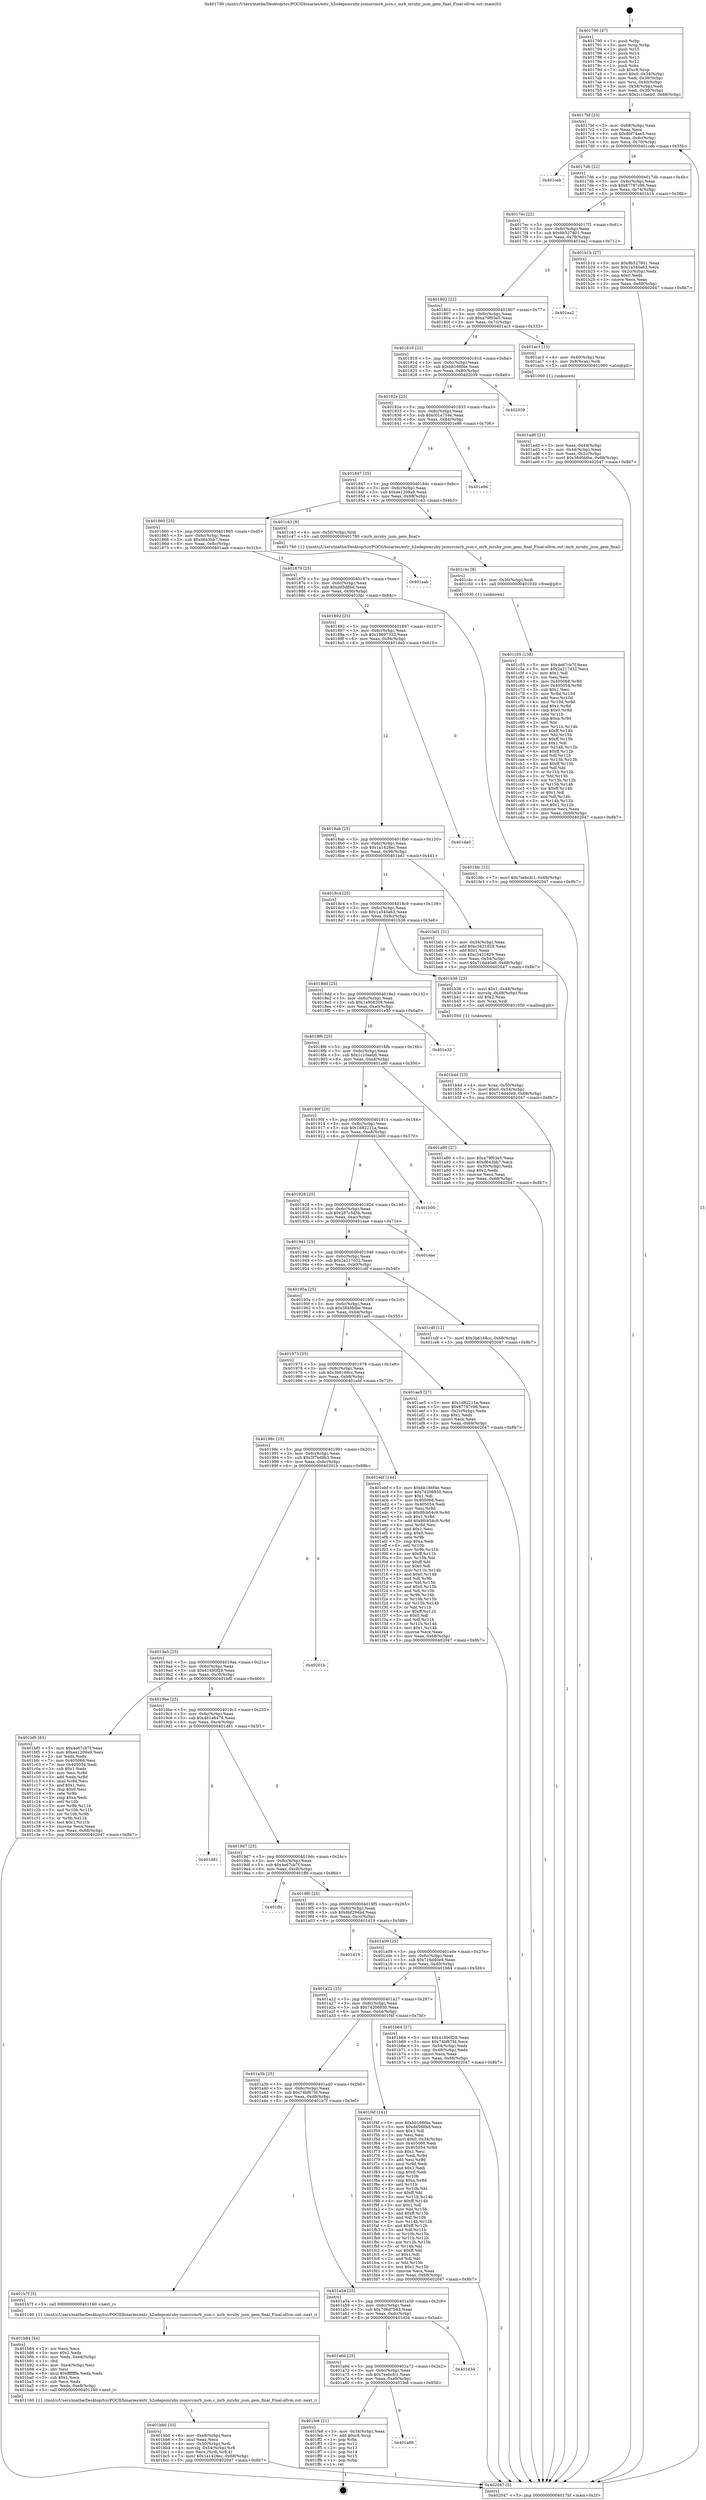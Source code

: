 digraph "0x401790" {
  label = "0x401790 (/mnt/c/Users/mathe/Desktop/tcc/POCII/binaries/extr_h2odepsmruby-jsonsrcmrb_json.c_mrb_mruby_json_gem_final_Final-ollvm.out::main(0))"
  labelloc = "t"
  node[shape=record]

  Entry [label="",width=0.3,height=0.3,shape=circle,fillcolor=black,style=filled]
  "0x4017bf" [label="{
     0x4017bf [23]\l
     | [instrs]\l
     &nbsp;&nbsp;0x4017bf \<+3\>: mov -0x68(%rbp),%eax\l
     &nbsp;&nbsp;0x4017c2 \<+2\>: mov %eax,%ecx\l
     &nbsp;&nbsp;0x4017c4 \<+6\>: sub $0x80f74ae5,%ecx\l
     &nbsp;&nbsp;0x4017ca \<+3\>: mov %eax,-0x6c(%rbp)\l
     &nbsp;&nbsp;0x4017cd \<+3\>: mov %ecx,-0x70(%rbp)\l
     &nbsp;&nbsp;0x4017d0 \<+6\>: je 0000000000401ceb \<main+0x55b\>\l
  }"]
  "0x401ceb" [label="{
     0x401ceb\l
  }", style=dashed]
  "0x4017d6" [label="{
     0x4017d6 [22]\l
     | [instrs]\l
     &nbsp;&nbsp;0x4017d6 \<+5\>: jmp 00000000004017db \<main+0x4b\>\l
     &nbsp;&nbsp;0x4017db \<+3\>: mov -0x6c(%rbp),%eax\l
     &nbsp;&nbsp;0x4017de \<+5\>: sub $0x87787c96,%eax\l
     &nbsp;&nbsp;0x4017e3 \<+3\>: mov %eax,-0x74(%rbp)\l
     &nbsp;&nbsp;0x4017e6 \<+6\>: je 0000000000401b1b \<main+0x38b\>\l
  }"]
  Exit [label="",width=0.3,height=0.3,shape=circle,fillcolor=black,style=filled,peripheries=2]
  "0x401b1b" [label="{
     0x401b1b [27]\l
     | [instrs]\l
     &nbsp;&nbsp;0x401b1b \<+5\>: mov $0x9b527801,%eax\l
     &nbsp;&nbsp;0x401b20 \<+5\>: mov $0x1a540a63,%ecx\l
     &nbsp;&nbsp;0x401b25 \<+3\>: mov -0x2c(%rbp),%edx\l
     &nbsp;&nbsp;0x401b28 \<+3\>: cmp $0x0,%edx\l
     &nbsp;&nbsp;0x401b2b \<+3\>: cmove %ecx,%eax\l
     &nbsp;&nbsp;0x401b2e \<+3\>: mov %eax,-0x68(%rbp)\l
     &nbsp;&nbsp;0x401b31 \<+5\>: jmp 0000000000402047 \<main+0x8b7\>\l
  }"]
  "0x4017ec" [label="{
     0x4017ec [22]\l
     | [instrs]\l
     &nbsp;&nbsp;0x4017ec \<+5\>: jmp 00000000004017f1 \<main+0x61\>\l
     &nbsp;&nbsp;0x4017f1 \<+3\>: mov -0x6c(%rbp),%eax\l
     &nbsp;&nbsp;0x4017f4 \<+5\>: sub $0x9b527801,%eax\l
     &nbsp;&nbsp;0x4017f9 \<+3\>: mov %eax,-0x78(%rbp)\l
     &nbsp;&nbsp;0x4017fc \<+6\>: je 0000000000401ea2 \<main+0x712\>\l
  }"]
  "0x401a86" [label="{
     0x401a86\l
  }", style=dashed]
  "0x401ea2" [label="{
     0x401ea2\l
  }", style=dashed]
  "0x401802" [label="{
     0x401802 [22]\l
     | [instrs]\l
     &nbsp;&nbsp;0x401802 \<+5\>: jmp 0000000000401807 \<main+0x77\>\l
     &nbsp;&nbsp;0x401807 \<+3\>: mov -0x6c(%rbp),%eax\l
     &nbsp;&nbsp;0x40180a \<+5\>: sub $0xa79f03e5,%eax\l
     &nbsp;&nbsp;0x40180f \<+3\>: mov %eax,-0x7c(%rbp)\l
     &nbsp;&nbsp;0x401812 \<+6\>: je 0000000000401ac3 \<main+0x333\>\l
  }"]
  "0x401fe8" [label="{
     0x401fe8 [21]\l
     | [instrs]\l
     &nbsp;&nbsp;0x401fe8 \<+3\>: mov -0x34(%rbp),%eax\l
     &nbsp;&nbsp;0x401feb \<+7\>: add $0xc8,%rsp\l
     &nbsp;&nbsp;0x401ff2 \<+1\>: pop %rbx\l
     &nbsp;&nbsp;0x401ff3 \<+2\>: pop %r12\l
     &nbsp;&nbsp;0x401ff5 \<+2\>: pop %r13\l
     &nbsp;&nbsp;0x401ff7 \<+2\>: pop %r14\l
     &nbsp;&nbsp;0x401ff9 \<+2\>: pop %r15\l
     &nbsp;&nbsp;0x401ffb \<+1\>: pop %rbp\l
     &nbsp;&nbsp;0x401ffc \<+1\>: ret\l
  }"]
  "0x401ac3" [label="{
     0x401ac3 [13]\l
     | [instrs]\l
     &nbsp;&nbsp;0x401ac3 \<+4\>: mov -0x40(%rbp),%rax\l
     &nbsp;&nbsp;0x401ac7 \<+4\>: mov 0x8(%rax),%rdi\l
     &nbsp;&nbsp;0x401acb \<+5\>: call 0000000000401060 \<atoi@plt\>\l
     | [calls]\l
     &nbsp;&nbsp;0x401060 \{1\} (unknown)\l
  }"]
  "0x401818" [label="{
     0x401818 [22]\l
     | [instrs]\l
     &nbsp;&nbsp;0x401818 \<+5\>: jmp 000000000040181d \<main+0x8d\>\l
     &nbsp;&nbsp;0x40181d \<+3\>: mov -0x6c(%rbp),%eax\l
     &nbsp;&nbsp;0x401820 \<+5\>: sub $0xbb166f4e,%eax\l
     &nbsp;&nbsp;0x401825 \<+3\>: mov %eax,-0x80(%rbp)\l
     &nbsp;&nbsp;0x401828 \<+6\>: je 0000000000402039 \<main+0x8a9\>\l
  }"]
  "0x401a6d" [label="{
     0x401a6d [25]\l
     | [instrs]\l
     &nbsp;&nbsp;0x401a6d \<+5\>: jmp 0000000000401a72 \<main+0x2e2\>\l
     &nbsp;&nbsp;0x401a72 \<+3\>: mov -0x6c(%rbp),%eax\l
     &nbsp;&nbsp;0x401a75 \<+5\>: sub $0x7eebcfc1,%eax\l
     &nbsp;&nbsp;0x401a7a \<+6\>: mov %eax,-0xe0(%rbp)\l
     &nbsp;&nbsp;0x401a80 \<+6\>: je 0000000000401fe8 \<main+0x858\>\l
  }"]
  "0x402039" [label="{
     0x402039\l
  }", style=dashed]
  "0x40182e" [label="{
     0x40182e [25]\l
     | [instrs]\l
     &nbsp;&nbsp;0x40182e \<+5\>: jmp 0000000000401833 \<main+0xa3\>\l
     &nbsp;&nbsp;0x401833 \<+3\>: mov -0x6c(%rbp),%eax\l
     &nbsp;&nbsp;0x401836 \<+5\>: sub $0xc01a754e,%eax\l
     &nbsp;&nbsp;0x40183b \<+6\>: mov %eax,-0x84(%rbp)\l
     &nbsp;&nbsp;0x401841 \<+6\>: je 0000000000401e96 \<main+0x706\>\l
  }"]
  "0x401d34" [label="{
     0x401d34\l
  }", style=dashed]
  "0x401e96" [label="{
     0x401e96\l
  }", style=dashed]
  "0x401847" [label="{
     0x401847 [25]\l
     | [instrs]\l
     &nbsp;&nbsp;0x401847 \<+5\>: jmp 000000000040184c \<main+0xbc\>\l
     &nbsp;&nbsp;0x40184c \<+3\>: mov -0x6c(%rbp),%eax\l
     &nbsp;&nbsp;0x40184f \<+5\>: sub $0xee1209a9,%eax\l
     &nbsp;&nbsp;0x401854 \<+6\>: mov %eax,-0x88(%rbp)\l
     &nbsp;&nbsp;0x40185a \<+6\>: je 0000000000401c43 \<main+0x4b3\>\l
  }"]
  "0x401c55" [label="{
     0x401c55 [138]\l
     | [instrs]\l
     &nbsp;&nbsp;0x401c55 \<+5\>: mov $0x4e67cb7f,%eax\l
     &nbsp;&nbsp;0x401c5a \<+5\>: mov $0x2a217d32,%ecx\l
     &nbsp;&nbsp;0x401c5f \<+2\>: mov $0x1,%dl\l
     &nbsp;&nbsp;0x401c61 \<+2\>: xor %esi,%esi\l
     &nbsp;&nbsp;0x401c63 \<+8\>: mov 0x405068,%r8d\l
     &nbsp;&nbsp;0x401c6b \<+8\>: mov 0x405054,%r9d\l
     &nbsp;&nbsp;0x401c73 \<+3\>: sub $0x1,%esi\l
     &nbsp;&nbsp;0x401c76 \<+3\>: mov %r8d,%r10d\l
     &nbsp;&nbsp;0x401c79 \<+3\>: add %esi,%r10d\l
     &nbsp;&nbsp;0x401c7c \<+4\>: imul %r10d,%r8d\l
     &nbsp;&nbsp;0x401c80 \<+4\>: and $0x1,%r8d\l
     &nbsp;&nbsp;0x401c84 \<+4\>: cmp $0x0,%r8d\l
     &nbsp;&nbsp;0x401c88 \<+4\>: sete %r11b\l
     &nbsp;&nbsp;0x401c8c \<+4\>: cmp $0xa,%r9d\l
     &nbsp;&nbsp;0x401c90 \<+3\>: setl %bl\l
     &nbsp;&nbsp;0x401c93 \<+3\>: mov %r11b,%r14b\l
     &nbsp;&nbsp;0x401c96 \<+4\>: xor $0xff,%r14b\l
     &nbsp;&nbsp;0x401c9a \<+3\>: mov %bl,%r15b\l
     &nbsp;&nbsp;0x401c9d \<+4\>: xor $0xff,%r15b\l
     &nbsp;&nbsp;0x401ca1 \<+3\>: xor $0x1,%dl\l
     &nbsp;&nbsp;0x401ca4 \<+3\>: mov %r14b,%r12b\l
     &nbsp;&nbsp;0x401ca7 \<+4\>: and $0xff,%r12b\l
     &nbsp;&nbsp;0x401cab \<+3\>: and %dl,%r11b\l
     &nbsp;&nbsp;0x401cae \<+3\>: mov %r15b,%r13b\l
     &nbsp;&nbsp;0x401cb1 \<+4\>: and $0xff,%r13b\l
     &nbsp;&nbsp;0x401cb5 \<+2\>: and %dl,%bl\l
     &nbsp;&nbsp;0x401cb7 \<+3\>: or %r11b,%r12b\l
     &nbsp;&nbsp;0x401cba \<+3\>: or %bl,%r13b\l
     &nbsp;&nbsp;0x401cbd \<+3\>: xor %r13b,%r12b\l
     &nbsp;&nbsp;0x401cc0 \<+3\>: or %r15b,%r14b\l
     &nbsp;&nbsp;0x401cc3 \<+4\>: xor $0xff,%r14b\l
     &nbsp;&nbsp;0x401cc7 \<+3\>: or $0x1,%dl\l
     &nbsp;&nbsp;0x401cca \<+3\>: and %dl,%r14b\l
     &nbsp;&nbsp;0x401ccd \<+3\>: or %r14b,%r12b\l
     &nbsp;&nbsp;0x401cd0 \<+4\>: test $0x1,%r12b\l
     &nbsp;&nbsp;0x401cd4 \<+3\>: cmovne %ecx,%eax\l
     &nbsp;&nbsp;0x401cd7 \<+3\>: mov %eax,-0x68(%rbp)\l
     &nbsp;&nbsp;0x401cda \<+5\>: jmp 0000000000402047 \<main+0x8b7\>\l
  }"]
  "0x401c43" [label="{
     0x401c43 [9]\l
     | [instrs]\l
     &nbsp;&nbsp;0x401c43 \<+4\>: mov -0x50(%rbp),%rdi\l
     &nbsp;&nbsp;0x401c47 \<+5\>: call 0000000000401780 \<mrb_mruby_json_gem_final\>\l
     | [calls]\l
     &nbsp;&nbsp;0x401780 \{1\} (/mnt/c/Users/mathe/Desktop/tcc/POCII/binaries/extr_h2odepsmruby-jsonsrcmrb_json.c_mrb_mruby_json_gem_final_Final-ollvm.out::mrb_mruby_json_gem_final)\l
  }"]
  "0x401860" [label="{
     0x401860 [25]\l
     | [instrs]\l
     &nbsp;&nbsp;0x401860 \<+5\>: jmp 0000000000401865 \<main+0xd5\>\l
     &nbsp;&nbsp;0x401865 \<+3\>: mov -0x6c(%rbp),%eax\l
     &nbsp;&nbsp;0x401868 \<+5\>: sub $0xd643bb7,%eax\l
     &nbsp;&nbsp;0x40186d \<+6\>: mov %eax,-0x8c(%rbp)\l
     &nbsp;&nbsp;0x401873 \<+6\>: je 0000000000401aab \<main+0x31b\>\l
  }"]
  "0x401c4c" [label="{
     0x401c4c [9]\l
     | [instrs]\l
     &nbsp;&nbsp;0x401c4c \<+4\>: mov -0x50(%rbp),%rdi\l
     &nbsp;&nbsp;0x401c50 \<+5\>: call 0000000000401030 \<free@plt\>\l
     | [calls]\l
     &nbsp;&nbsp;0x401030 \{1\} (unknown)\l
  }"]
  "0x401aab" [label="{
     0x401aab\l
  }", style=dashed]
  "0x401879" [label="{
     0x401879 [25]\l
     | [instrs]\l
     &nbsp;&nbsp;0x401879 \<+5\>: jmp 000000000040187e \<main+0xee\>\l
     &nbsp;&nbsp;0x40187e \<+3\>: mov -0x6c(%rbp),%eax\l
     &nbsp;&nbsp;0x401881 \<+5\>: sub $0xdd5d8bd,%eax\l
     &nbsp;&nbsp;0x401886 \<+6\>: mov %eax,-0x90(%rbp)\l
     &nbsp;&nbsp;0x40188c \<+6\>: je 0000000000401fdc \<main+0x84c\>\l
  }"]
  "0x401bb0" [label="{
     0x401bb0 [33]\l
     | [instrs]\l
     &nbsp;&nbsp;0x401bb0 \<+6\>: mov -0xe8(%rbp),%ecx\l
     &nbsp;&nbsp;0x401bb6 \<+3\>: imul %eax,%ecx\l
     &nbsp;&nbsp;0x401bb9 \<+4\>: mov -0x50(%rbp),%rdi\l
     &nbsp;&nbsp;0x401bbd \<+4\>: movslq -0x54(%rbp),%r8\l
     &nbsp;&nbsp;0x401bc1 \<+4\>: mov %ecx,(%rdi,%r8,4)\l
     &nbsp;&nbsp;0x401bc5 \<+7\>: movl $0x1a1428ec,-0x68(%rbp)\l
     &nbsp;&nbsp;0x401bcc \<+5\>: jmp 0000000000402047 \<main+0x8b7\>\l
  }"]
  "0x401fdc" [label="{
     0x401fdc [12]\l
     | [instrs]\l
     &nbsp;&nbsp;0x401fdc \<+7\>: movl $0x7eebcfc1,-0x68(%rbp)\l
     &nbsp;&nbsp;0x401fe3 \<+5\>: jmp 0000000000402047 \<main+0x8b7\>\l
  }"]
  "0x401892" [label="{
     0x401892 [25]\l
     | [instrs]\l
     &nbsp;&nbsp;0x401892 \<+5\>: jmp 0000000000401897 \<main+0x107\>\l
     &nbsp;&nbsp;0x401897 \<+3\>: mov -0x6c(%rbp),%eax\l
     &nbsp;&nbsp;0x40189a \<+5\>: sub $0x18697333,%eax\l
     &nbsp;&nbsp;0x40189f \<+6\>: mov %eax,-0x94(%rbp)\l
     &nbsp;&nbsp;0x4018a5 \<+6\>: je 0000000000401da0 \<main+0x610\>\l
  }"]
  "0x401b84" [label="{
     0x401b84 [44]\l
     | [instrs]\l
     &nbsp;&nbsp;0x401b84 \<+2\>: xor %ecx,%ecx\l
     &nbsp;&nbsp;0x401b86 \<+5\>: mov $0x2,%edx\l
     &nbsp;&nbsp;0x401b8b \<+6\>: mov %edx,-0xe4(%rbp)\l
     &nbsp;&nbsp;0x401b91 \<+1\>: cltd\l
     &nbsp;&nbsp;0x401b92 \<+6\>: mov -0xe4(%rbp),%esi\l
     &nbsp;&nbsp;0x401b98 \<+2\>: idiv %esi\l
     &nbsp;&nbsp;0x401b9a \<+6\>: imul $0xfffffffe,%edx,%edx\l
     &nbsp;&nbsp;0x401ba0 \<+3\>: sub $0x1,%ecx\l
     &nbsp;&nbsp;0x401ba3 \<+2\>: sub %ecx,%edx\l
     &nbsp;&nbsp;0x401ba5 \<+6\>: mov %edx,-0xe8(%rbp)\l
     &nbsp;&nbsp;0x401bab \<+5\>: call 0000000000401160 \<next_i\>\l
     | [calls]\l
     &nbsp;&nbsp;0x401160 \{1\} (/mnt/c/Users/mathe/Desktop/tcc/POCII/binaries/extr_h2odepsmruby-jsonsrcmrb_json.c_mrb_mruby_json_gem_final_Final-ollvm.out::next_i)\l
  }"]
  "0x401da0" [label="{
     0x401da0\l
  }", style=dashed]
  "0x4018ab" [label="{
     0x4018ab [25]\l
     | [instrs]\l
     &nbsp;&nbsp;0x4018ab \<+5\>: jmp 00000000004018b0 \<main+0x120\>\l
     &nbsp;&nbsp;0x4018b0 \<+3\>: mov -0x6c(%rbp),%eax\l
     &nbsp;&nbsp;0x4018b3 \<+5\>: sub $0x1a1428ec,%eax\l
     &nbsp;&nbsp;0x4018b8 \<+6\>: mov %eax,-0x98(%rbp)\l
     &nbsp;&nbsp;0x4018be \<+6\>: je 0000000000401bd1 \<main+0x441\>\l
  }"]
  "0x401a54" [label="{
     0x401a54 [25]\l
     | [instrs]\l
     &nbsp;&nbsp;0x401a54 \<+5\>: jmp 0000000000401a59 \<main+0x2c9\>\l
     &nbsp;&nbsp;0x401a59 \<+3\>: mov -0x6c(%rbp),%eax\l
     &nbsp;&nbsp;0x401a5c \<+5\>: sub $0x7d6d7b43,%eax\l
     &nbsp;&nbsp;0x401a61 \<+6\>: mov %eax,-0xdc(%rbp)\l
     &nbsp;&nbsp;0x401a67 \<+6\>: je 0000000000401d34 \<main+0x5a4\>\l
  }"]
  "0x401bd1" [label="{
     0x401bd1 [31]\l
     | [instrs]\l
     &nbsp;&nbsp;0x401bd1 \<+3\>: mov -0x54(%rbp),%eax\l
     &nbsp;&nbsp;0x401bd4 \<+5\>: add $0xc3421829,%eax\l
     &nbsp;&nbsp;0x401bd9 \<+3\>: add $0x1,%eax\l
     &nbsp;&nbsp;0x401bdc \<+5\>: sub $0xc3421829,%eax\l
     &nbsp;&nbsp;0x401be1 \<+3\>: mov %eax,-0x54(%rbp)\l
     &nbsp;&nbsp;0x401be4 \<+7\>: movl $0x716d40e9,-0x68(%rbp)\l
     &nbsp;&nbsp;0x401beb \<+5\>: jmp 0000000000402047 \<main+0x8b7\>\l
  }"]
  "0x4018c4" [label="{
     0x4018c4 [25]\l
     | [instrs]\l
     &nbsp;&nbsp;0x4018c4 \<+5\>: jmp 00000000004018c9 \<main+0x139\>\l
     &nbsp;&nbsp;0x4018c9 \<+3\>: mov -0x6c(%rbp),%eax\l
     &nbsp;&nbsp;0x4018cc \<+5\>: sub $0x1a540a63,%eax\l
     &nbsp;&nbsp;0x4018d1 \<+6\>: mov %eax,-0x9c(%rbp)\l
     &nbsp;&nbsp;0x4018d7 \<+6\>: je 0000000000401b36 \<main+0x3a6\>\l
  }"]
  "0x401b7f" [label="{
     0x401b7f [5]\l
     | [instrs]\l
     &nbsp;&nbsp;0x401b7f \<+5\>: call 0000000000401160 \<next_i\>\l
     | [calls]\l
     &nbsp;&nbsp;0x401160 \{1\} (/mnt/c/Users/mathe/Desktop/tcc/POCII/binaries/extr_h2odepsmruby-jsonsrcmrb_json.c_mrb_mruby_json_gem_final_Final-ollvm.out::next_i)\l
  }"]
  "0x401b36" [label="{
     0x401b36 [23]\l
     | [instrs]\l
     &nbsp;&nbsp;0x401b36 \<+7\>: movl $0x1,-0x48(%rbp)\l
     &nbsp;&nbsp;0x401b3d \<+4\>: movslq -0x48(%rbp),%rax\l
     &nbsp;&nbsp;0x401b41 \<+4\>: shl $0x2,%rax\l
     &nbsp;&nbsp;0x401b45 \<+3\>: mov %rax,%rdi\l
     &nbsp;&nbsp;0x401b48 \<+5\>: call 0000000000401050 \<malloc@plt\>\l
     | [calls]\l
     &nbsp;&nbsp;0x401050 \{1\} (unknown)\l
  }"]
  "0x4018dd" [label="{
     0x4018dd [25]\l
     | [instrs]\l
     &nbsp;&nbsp;0x4018dd \<+5\>: jmp 00000000004018e2 \<main+0x152\>\l
     &nbsp;&nbsp;0x4018e2 \<+3\>: mov -0x6c(%rbp),%eax\l
     &nbsp;&nbsp;0x4018e5 \<+5\>: sub $0x1a908209,%eax\l
     &nbsp;&nbsp;0x4018ea \<+6\>: mov %eax,-0xa0(%rbp)\l
     &nbsp;&nbsp;0x4018f0 \<+6\>: je 0000000000401e30 \<main+0x6a0\>\l
  }"]
  "0x401a3b" [label="{
     0x401a3b [25]\l
     | [instrs]\l
     &nbsp;&nbsp;0x401a3b \<+5\>: jmp 0000000000401a40 \<main+0x2b0\>\l
     &nbsp;&nbsp;0x401a40 \<+3\>: mov -0x6c(%rbp),%eax\l
     &nbsp;&nbsp;0x401a43 \<+5\>: sub $0x74bf67fd,%eax\l
     &nbsp;&nbsp;0x401a48 \<+6\>: mov %eax,-0xd8(%rbp)\l
     &nbsp;&nbsp;0x401a4e \<+6\>: je 0000000000401b7f \<main+0x3ef\>\l
  }"]
  "0x401e30" [label="{
     0x401e30\l
  }", style=dashed]
  "0x4018f6" [label="{
     0x4018f6 [25]\l
     | [instrs]\l
     &nbsp;&nbsp;0x4018f6 \<+5\>: jmp 00000000004018fb \<main+0x16b\>\l
     &nbsp;&nbsp;0x4018fb \<+3\>: mov -0x6c(%rbp),%eax\l
     &nbsp;&nbsp;0x4018fe \<+5\>: sub $0x1c10aeb0,%eax\l
     &nbsp;&nbsp;0x401903 \<+6\>: mov %eax,-0xa4(%rbp)\l
     &nbsp;&nbsp;0x401909 \<+6\>: je 0000000000401a90 \<main+0x300\>\l
  }"]
  "0x401f4f" [label="{
     0x401f4f [141]\l
     | [instrs]\l
     &nbsp;&nbsp;0x401f4f \<+5\>: mov $0xbb166f4e,%eax\l
     &nbsp;&nbsp;0x401f54 \<+5\>: mov $0xdd5d8bd,%ecx\l
     &nbsp;&nbsp;0x401f59 \<+2\>: mov $0x1,%dl\l
     &nbsp;&nbsp;0x401f5b \<+2\>: xor %esi,%esi\l
     &nbsp;&nbsp;0x401f5d \<+7\>: movl $0x0,-0x34(%rbp)\l
     &nbsp;&nbsp;0x401f64 \<+7\>: mov 0x405068,%edi\l
     &nbsp;&nbsp;0x401f6b \<+8\>: mov 0x405054,%r8d\l
     &nbsp;&nbsp;0x401f73 \<+3\>: sub $0x1,%esi\l
     &nbsp;&nbsp;0x401f76 \<+3\>: mov %edi,%r9d\l
     &nbsp;&nbsp;0x401f79 \<+3\>: add %esi,%r9d\l
     &nbsp;&nbsp;0x401f7c \<+4\>: imul %r9d,%edi\l
     &nbsp;&nbsp;0x401f80 \<+3\>: and $0x1,%edi\l
     &nbsp;&nbsp;0x401f83 \<+3\>: cmp $0x0,%edi\l
     &nbsp;&nbsp;0x401f86 \<+4\>: sete %r10b\l
     &nbsp;&nbsp;0x401f8a \<+4\>: cmp $0xa,%r8d\l
     &nbsp;&nbsp;0x401f8e \<+4\>: setl %r11b\l
     &nbsp;&nbsp;0x401f92 \<+3\>: mov %r10b,%bl\l
     &nbsp;&nbsp;0x401f95 \<+3\>: xor $0xff,%bl\l
     &nbsp;&nbsp;0x401f98 \<+3\>: mov %r11b,%r14b\l
     &nbsp;&nbsp;0x401f9b \<+4\>: xor $0xff,%r14b\l
     &nbsp;&nbsp;0x401f9f \<+3\>: xor $0x1,%dl\l
     &nbsp;&nbsp;0x401fa2 \<+3\>: mov %bl,%r15b\l
     &nbsp;&nbsp;0x401fa5 \<+4\>: and $0xff,%r15b\l
     &nbsp;&nbsp;0x401fa9 \<+3\>: and %dl,%r10b\l
     &nbsp;&nbsp;0x401fac \<+3\>: mov %r14b,%r12b\l
     &nbsp;&nbsp;0x401faf \<+4\>: and $0xff,%r12b\l
     &nbsp;&nbsp;0x401fb3 \<+3\>: and %dl,%r11b\l
     &nbsp;&nbsp;0x401fb6 \<+3\>: or %r10b,%r15b\l
     &nbsp;&nbsp;0x401fb9 \<+3\>: or %r11b,%r12b\l
     &nbsp;&nbsp;0x401fbc \<+3\>: xor %r12b,%r15b\l
     &nbsp;&nbsp;0x401fbf \<+3\>: or %r14b,%bl\l
     &nbsp;&nbsp;0x401fc2 \<+3\>: xor $0xff,%bl\l
     &nbsp;&nbsp;0x401fc5 \<+3\>: or $0x1,%dl\l
     &nbsp;&nbsp;0x401fc8 \<+2\>: and %dl,%bl\l
     &nbsp;&nbsp;0x401fca \<+3\>: or %bl,%r15b\l
     &nbsp;&nbsp;0x401fcd \<+4\>: test $0x1,%r15b\l
     &nbsp;&nbsp;0x401fd1 \<+3\>: cmovne %ecx,%eax\l
     &nbsp;&nbsp;0x401fd4 \<+3\>: mov %eax,-0x68(%rbp)\l
     &nbsp;&nbsp;0x401fd7 \<+5\>: jmp 0000000000402047 \<main+0x8b7\>\l
  }"]
  "0x401a90" [label="{
     0x401a90 [27]\l
     | [instrs]\l
     &nbsp;&nbsp;0x401a90 \<+5\>: mov $0xa79f03e5,%eax\l
     &nbsp;&nbsp;0x401a95 \<+5\>: mov $0xd643bb7,%ecx\l
     &nbsp;&nbsp;0x401a9a \<+3\>: mov -0x30(%rbp),%edx\l
     &nbsp;&nbsp;0x401a9d \<+3\>: cmp $0x2,%edx\l
     &nbsp;&nbsp;0x401aa0 \<+3\>: cmovne %ecx,%eax\l
     &nbsp;&nbsp;0x401aa3 \<+3\>: mov %eax,-0x68(%rbp)\l
     &nbsp;&nbsp;0x401aa6 \<+5\>: jmp 0000000000402047 \<main+0x8b7\>\l
  }"]
  "0x40190f" [label="{
     0x40190f [25]\l
     | [instrs]\l
     &nbsp;&nbsp;0x40190f \<+5\>: jmp 0000000000401914 \<main+0x184\>\l
     &nbsp;&nbsp;0x401914 \<+3\>: mov -0x6c(%rbp),%eax\l
     &nbsp;&nbsp;0x401917 \<+5\>: sub $0x1d82211a,%eax\l
     &nbsp;&nbsp;0x40191c \<+6\>: mov %eax,-0xa8(%rbp)\l
     &nbsp;&nbsp;0x401922 \<+6\>: je 0000000000401b00 \<main+0x370\>\l
  }"]
  "0x402047" [label="{
     0x402047 [5]\l
     | [instrs]\l
     &nbsp;&nbsp;0x402047 \<+5\>: jmp 00000000004017bf \<main+0x2f\>\l
  }"]
  "0x401790" [label="{
     0x401790 [47]\l
     | [instrs]\l
     &nbsp;&nbsp;0x401790 \<+1\>: push %rbp\l
     &nbsp;&nbsp;0x401791 \<+3\>: mov %rsp,%rbp\l
     &nbsp;&nbsp;0x401794 \<+2\>: push %r15\l
     &nbsp;&nbsp;0x401796 \<+2\>: push %r14\l
     &nbsp;&nbsp;0x401798 \<+2\>: push %r13\l
     &nbsp;&nbsp;0x40179a \<+2\>: push %r12\l
     &nbsp;&nbsp;0x40179c \<+1\>: push %rbx\l
     &nbsp;&nbsp;0x40179d \<+7\>: sub $0xc8,%rsp\l
     &nbsp;&nbsp;0x4017a4 \<+7\>: movl $0x0,-0x34(%rbp)\l
     &nbsp;&nbsp;0x4017ab \<+3\>: mov %edi,-0x38(%rbp)\l
     &nbsp;&nbsp;0x4017ae \<+4\>: mov %rsi,-0x40(%rbp)\l
     &nbsp;&nbsp;0x4017b2 \<+3\>: mov -0x38(%rbp),%edi\l
     &nbsp;&nbsp;0x4017b5 \<+3\>: mov %edi,-0x30(%rbp)\l
     &nbsp;&nbsp;0x4017b8 \<+7\>: movl $0x1c10aeb0,-0x68(%rbp)\l
  }"]
  "0x401ad0" [label="{
     0x401ad0 [21]\l
     | [instrs]\l
     &nbsp;&nbsp;0x401ad0 \<+3\>: mov %eax,-0x44(%rbp)\l
     &nbsp;&nbsp;0x401ad3 \<+3\>: mov -0x44(%rbp),%eax\l
     &nbsp;&nbsp;0x401ad6 \<+3\>: mov %eax,-0x2c(%rbp)\l
     &nbsp;&nbsp;0x401ad9 \<+7\>: movl $0x384fddbe,-0x68(%rbp)\l
     &nbsp;&nbsp;0x401ae0 \<+5\>: jmp 0000000000402047 \<main+0x8b7\>\l
  }"]
  "0x401a22" [label="{
     0x401a22 [25]\l
     | [instrs]\l
     &nbsp;&nbsp;0x401a22 \<+5\>: jmp 0000000000401a27 \<main+0x297\>\l
     &nbsp;&nbsp;0x401a27 \<+3\>: mov -0x6c(%rbp),%eax\l
     &nbsp;&nbsp;0x401a2a \<+5\>: sub $0x74206850,%eax\l
     &nbsp;&nbsp;0x401a2f \<+6\>: mov %eax,-0xd4(%rbp)\l
     &nbsp;&nbsp;0x401a35 \<+6\>: je 0000000000401f4f \<main+0x7bf\>\l
  }"]
  "0x401b00" [label="{
     0x401b00\l
  }", style=dashed]
  "0x401928" [label="{
     0x401928 [25]\l
     | [instrs]\l
     &nbsp;&nbsp;0x401928 \<+5\>: jmp 000000000040192d \<main+0x19d\>\l
     &nbsp;&nbsp;0x40192d \<+3\>: mov -0x6c(%rbp),%eax\l
     &nbsp;&nbsp;0x401930 \<+5\>: sub $0x287c5d3b,%eax\l
     &nbsp;&nbsp;0x401935 \<+6\>: mov %eax,-0xac(%rbp)\l
     &nbsp;&nbsp;0x40193b \<+6\>: je 0000000000401eae \<main+0x71e\>\l
  }"]
  "0x401b64" [label="{
     0x401b64 [27]\l
     | [instrs]\l
     &nbsp;&nbsp;0x401b64 \<+5\>: mov $0x416b0f28,%eax\l
     &nbsp;&nbsp;0x401b69 \<+5\>: mov $0x74bf67fd,%ecx\l
     &nbsp;&nbsp;0x401b6e \<+3\>: mov -0x54(%rbp),%edx\l
     &nbsp;&nbsp;0x401b71 \<+3\>: cmp -0x48(%rbp),%edx\l
     &nbsp;&nbsp;0x401b74 \<+3\>: cmovl %ecx,%eax\l
     &nbsp;&nbsp;0x401b77 \<+3\>: mov %eax,-0x68(%rbp)\l
     &nbsp;&nbsp;0x401b7a \<+5\>: jmp 0000000000402047 \<main+0x8b7\>\l
  }"]
  "0x401eae" [label="{
     0x401eae\l
  }", style=dashed]
  "0x401941" [label="{
     0x401941 [25]\l
     | [instrs]\l
     &nbsp;&nbsp;0x401941 \<+5\>: jmp 0000000000401946 \<main+0x1b6\>\l
     &nbsp;&nbsp;0x401946 \<+3\>: mov -0x6c(%rbp),%eax\l
     &nbsp;&nbsp;0x401949 \<+5\>: sub $0x2a217d32,%eax\l
     &nbsp;&nbsp;0x40194e \<+6\>: mov %eax,-0xb0(%rbp)\l
     &nbsp;&nbsp;0x401954 \<+6\>: je 0000000000401cdf \<main+0x54f\>\l
  }"]
  "0x401a09" [label="{
     0x401a09 [25]\l
     | [instrs]\l
     &nbsp;&nbsp;0x401a09 \<+5\>: jmp 0000000000401a0e \<main+0x27e\>\l
     &nbsp;&nbsp;0x401a0e \<+3\>: mov -0x6c(%rbp),%eax\l
     &nbsp;&nbsp;0x401a11 \<+5\>: sub $0x716d40e9,%eax\l
     &nbsp;&nbsp;0x401a16 \<+6\>: mov %eax,-0xd0(%rbp)\l
     &nbsp;&nbsp;0x401a1c \<+6\>: je 0000000000401b64 \<main+0x3d4\>\l
  }"]
  "0x401cdf" [label="{
     0x401cdf [12]\l
     | [instrs]\l
     &nbsp;&nbsp;0x401cdf \<+7\>: movl $0x3b6168cc,-0x68(%rbp)\l
     &nbsp;&nbsp;0x401ce6 \<+5\>: jmp 0000000000402047 \<main+0x8b7\>\l
  }"]
  "0x40195a" [label="{
     0x40195a [25]\l
     | [instrs]\l
     &nbsp;&nbsp;0x40195a \<+5\>: jmp 000000000040195f \<main+0x1cf\>\l
     &nbsp;&nbsp;0x40195f \<+3\>: mov -0x6c(%rbp),%eax\l
     &nbsp;&nbsp;0x401962 \<+5\>: sub $0x384fddbe,%eax\l
     &nbsp;&nbsp;0x401967 \<+6\>: mov %eax,-0xb4(%rbp)\l
     &nbsp;&nbsp;0x40196d \<+6\>: je 0000000000401ae5 \<main+0x355\>\l
  }"]
  "0x401d19" [label="{
     0x401d19\l
  }", style=dashed]
  "0x401ae5" [label="{
     0x401ae5 [27]\l
     | [instrs]\l
     &nbsp;&nbsp;0x401ae5 \<+5\>: mov $0x1d82211a,%eax\l
     &nbsp;&nbsp;0x401aea \<+5\>: mov $0x87787c96,%ecx\l
     &nbsp;&nbsp;0x401aef \<+3\>: mov -0x2c(%rbp),%edx\l
     &nbsp;&nbsp;0x401af2 \<+3\>: cmp $0x1,%edx\l
     &nbsp;&nbsp;0x401af5 \<+3\>: cmovl %ecx,%eax\l
     &nbsp;&nbsp;0x401af8 \<+3\>: mov %eax,-0x68(%rbp)\l
     &nbsp;&nbsp;0x401afb \<+5\>: jmp 0000000000402047 \<main+0x8b7\>\l
  }"]
  "0x401973" [label="{
     0x401973 [25]\l
     | [instrs]\l
     &nbsp;&nbsp;0x401973 \<+5\>: jmp 0000000000401978 \<main+0x1e8\>\l
     &nbsp;&nbsp;0x401978 \<+3\>: mov -0x6c(%rbp),%eax\l
     &nbsp;&nbsp;0x40197b \<+5\>: sub $0x3b6168cc,%eax\l
     &nbsp;&nbsp;0x401980 \<+6\>: mov %eax,-0xb8(%rbp)\l
     &nbsp;&nbsp;0x401986 \<+6\>: je 0000000000401ebf \<main+0x72f\>\l
  }"]
  "0x401b4d" [label="{
     0x401b4d [23]\l
     | [instrs]\l
     &nbsp;&nbsp;0x401b4d \<+4\>: mov %rax,-0x50(%rbp)\l
     &nbsp;&nbsp;0x401b51 \<+7\>: movl $0x0,-0x54(%rbp)\l
     &nbsp;&nbsp;0x401b58 \<+7\>: movl $0x716d40e9,-0x68(%rbp)\l
     &nbsp;&nbsp;0x401b5f \<+5\>: jmp 0000000000402047 \<main+0x8b7\>\l
  }"]
  "0x4019f0" [label="{
     0x4019f0 [25]\l
     | [instrs]\l
     &nbsp;&nbsp;0x4019f0 \<+5\>: jmp 00000000004019f5 \<main+0x265\>\l
     &nbsp;&nbsp;0x4019f5 \<+3\>: mov -0x6c(%rbp),%eax\l
     &nbsp;&nbsp;0x4019f8 \<+5\>: sub $0x6bf294bd,%eax\l
     &nbsp;&nbsp;0x4019fd \<+6\>: mov %eax,-0xcc(%rbp)\l
     &nbsp;&nbsp;0x401a03 \<+6\>: je 0000000000401d19 \<main+0x589\>\l
  }"]
  "0x401ebf" [label="{
     0x401ebf [144]\l
     | [instrs]\l
     &nbsp;&nbsp;0x401ebf \<+5\>: mov $0xbb166f4e,%eax\l
     &nbsp;&nbsp;0x401ec4 \<+5\>: mov $0x74206850,%ecx\l
     &nbsp;&nbsp;0x401ec9 \<+2\>: mov $0x1,%dl\l
     &nbsp;&nbsp;0x401ecb \<+7\>: mov 0x405068,%esi\l
     &nbsp;&nbsp;0x401ed2 \<+7\>: mov 0x405054,%edi\l
     &nbsp;&nbsp;0x401ed9 \<+3\>: mov %esi,%r8d\l
     &nbsp;&nbsp;0x401edc \<+7\>: sub $0x8fcb54c9,%r8d\l
     &nbsp;&nbsp;0x401ee3 \<+4\>: sub $0x1,%r8d\l
     &nbsp;&nbsp;0x401ee7 \<+7\>: add $0x8fcb54c9,%r8d\l
     &nbsp;&nbsp;0x401eee \<+4\>: imul %r8d,%esi\l
     &nbsp;&nbsp;0x401ef2 \<+3\>: and $0x1,%esi\l
     &nbsp;&nbsp;0x401ef5 \<+3\>: cmp $0x0,%esi\l
     &nbsp;&nbsp;0x401ef8 \<+4\>: sete %r9b\l
     &nbsp;&nbsp;0x401efc \<+3\>: cmp $0xa,%edi\l
     &nbsp;&nbsp;0x401eff \<+4\>: setl %r10b\l
     &nbsp;&nbsp;0x401f03 \<+3\>: mov %r9b,%r11b\l
     &nbsp;&nbsp;0x401f06 \<+4\>: xor $0xff,%r11b\l
     &nbsp;&nbsp;0x401f0a \<+3\>: mov %r10b,%bl\l
     &nbsp;&nbsp;0x401f0d \<+3\>: xor $0xff,%bl\l
     &nbsp;&nbsp;0x401f10 \<+3\>: xor $0x0,%dl\l
     &nbsp;&nbsp;0x401f13 \<+3\>: mov %r11b,%r14b\l
     &nbsp;&nbsp;0x401f16 \<+4\>: and $0x0,%r14b\l
     &nbsp;&nbsp;0x401f1a \<+3\>: and %dl,%r9b\l
     &nbsp;&nbsp;0x401f1d \<+3\>: mov %bl,%r15b\l
     &nbsp;&nbsp;0x401f20 \<+4\>: and $0x0,%r15b\l
     &nbsp;&nbsp;0x401f24 \<+3\>: and %dl,%r10b\l
     &nbsp;&nbsp;0x401f27 \<+3\>: or %r9b,%r14b\l
     &nbsp;&nbsp;0x401f2a \<+3\>: or %r10b,%r15b\l
     &nbsp;&nbsp;0x401f2d \<+3\>: xor %r15b,%r14b\l
     &nbsp;&nbsp;0x401f30 \<+3\>: or %bl,%r11b\l
     &nbsp;&nbsp;0x401f33 \<+4\>: xor $0xff,%r11b\l
     &nbsp;&nbsp;0x401f37 \<+3\>: or $0x0,%dl\l
     &nbsp;&nbsp;0x401f3a \<+3\>: and %dl,%r11b\l
     &nbsp;&nbsp;0x401f3d \<+3\>: or %r11b,%r14b\l
     &nbsp;&nbsp;0x401f40 \<+4\>: test $0x1,%r14b\l
     &nbsp;&nbsp;0x401f44 \<+3\>: cmovne %ecx,%eax\l
     &nbsp;&nbsp;0x401f47 \<+3\>: mov %eax,-0x68(%rbp)\l
     &nbsp;&nbsp;0x401f4a \<+5\>: jmp 0000000000402047 \<main+0x8b7\>\l
  }"]
  "0x40198c" [label="{
     0x40198c [25]\l
     | [instrs]\l
     &nbsp;&nbsp;0x40198c \<+5\>: jmp 0000000000401991 \<main+0x201\>\l
     &nbsp;&nbsp;0x401991 \<+3\>: mov -0x6c(%rbp),%eax\l
     &nbsp;&nbsp;0x401994 \<+5\>: sub $0x3f7bd9b3,%eax\l
     &nbsp;&nbsp;0x401999 \<+6\>: mov %eax,-0xbc(%rbp)\l
     &nbsp;&nbsp;0x40199f \<+6\>: je 000000000040201b \<main+0x88b\>\l
  }"]
  "0x401ffd" [label="{
     0x401ffd\l
  }", style=dashed]
  "0x40201b" [label="{
     0x40201b\l
  }", style=dashed]
  "0x4019a5" [label="{
     0x4019a5 [25]\l
     | [instrs]\l
     &nbsp;&nbsp;0x4019a5 \<+5\>: jmp 00000000004019aa \<main+0x21a\>\l
     &nbsp;&nbsp;0x4019aa \<+3\>: mov -0x6c(%rbp),%eax\l
     &nbsp;&nbsp;0x4019ad \<+5\>: sub $0x416b0f28,%eax\l
     &nbsp;&nbsp;0x4019b2 \<+6\>: mov %eax,-0xc0(%rbp)\l
     &nbsp;&nbsp;0x4019b8 \<+6\>: je 0000000000401bf0 \<main+0x460\>\l
  }"]
  "0x4019d7" [label="{
     0x4019d7 [25]\l
     | [instrs]\l
     &nbsp;&nbsp;0x4019d7 \<+5\>: jmp 00000000004019dc \<main+0x24c\>\l
     &nbsp;&nbsp;0x4019dc \<+3\>: mov -0x6c(%rbp),%eax\l
     &nbsp;&nbsp;0x4019df \<+5\>: sub $0x4e67cb7f,%eax\l
     &nbsp;&nbsp;0x4019e4 \<+6\>: mov %eax,-0xc8(%rbp)\l
     &nbsp;&nbsp;0x4019ea \<+6\>: je 0000000000401ffd \<main+0x86d\>\l
  }"]
  "0x401bf0" [label="{
     0x401bf0 [83]\l
     | [instrs]\l
     &nbsp;&nbsp;0x401bf0 \<+5\>: mov $0x4e67cb7f,%eax\l
     &nbsp;&nbsp;0x401bf5 \<+5\>: mov $0xee1209a9,%ecx\l
     &nbsp;&nbsp;0x401bfa \<+2\>: xor %edx,%edx\l
     &nbsp;&nbsp;0x401bfc \<+7\>: mov 0x405068,%esi\l
     &nbsp;&nbsp;0x401c03 \<+7\>: mov 0x405054,%edi\l
     &nbsp;&nbsp;0x401c0a \<+3\>: sub $0x1,%edx\l
     &nbsp;&nbsp;0x401c0d \<+3\>: mov %esi,%r8d\l
     &nbsp;&nbsp;0x401c10 \<+3\>: add %edx,%r8d\l
     &nbsp;&nbsp;0x401c13 \<+4\>: imul %r8d,%esi\l
     &nbsp;&nbsp;0x401c17 \<+3\>: and $0x1,%esi\l
     &nbsp;&nbsp;0x401c1a \<+3\>: cmp $0x0,%esi\l
     &nbsp;&nbsp;0x401c1d \<+4\>: sete %r9b\l
     &nbsp;&nbsp;0x401c21 \<+3\>: cmp $0xa,%edi\l
     &nbsp;&nbsp;0x401c24 \<+4\>: setl %r10b\l
     &nbsp;&nbsp;0x401c28 \<+3\>: mov %r9b,%r11b\l
     &nbsp;&nbsp;0x401c2b \<+3\>: and %r10b,%r11b\l
     &nbsp;&nbsp;0x401c2e \<+3\>: xor %r10b,%r9b\l
     &nbsp;&nbsp;0x401c31 \<+3\>: or %r9b,%r11b\l
     &nbsp;&nbsp;0x401c34 \<+4\>: test $0x1,%r11b\l
     &nbsp;&nbsp;0x401c38 \<+3\>: cmovne %ecx,%eax\l
     &nbsp;&nbsp;0x401c3b \<+3\>: mov %eax,-0x68(%rbp)\l
     &nbsp;&nbsp;0x401c3e \<+5\>: jmp 0000000000402047 \<main+0x8b7\>\l
  }"]
  "0x4019be" [label="{
     0x4019be [25]\l
     | [instrs]\l
     &nbsp;&nbsp;0x4019be \<+5\>: jmp 00000000004019c3 \<main+0x233\>\l
     &nbsp;&nbsp;0x4019c3 \<+3\>: mov -0x6c(%rbp),%eax\l
     &nbsp;&nbsp;0x4019c6 \<+5\>: sub $0x461e6479,%eax\l
     &nbsp;&nbsp;0x4019cb \<+6\>: mov %eax,-0xc4(%rbp)\l
     &nbsp;&nbsp;0x4019d1 \<+6\>: je 0000000000401d81 \<main+0x5f1\>\l
  }"]
  "0x401d81" [label="{
     0x401d81\l
  }", style=dashed]
  Entry -> "0x401790" [label=" 1"]
  "0x4017bf" -> "0x401ceb" [label=" 0"]
  "0x4017bf" -> "0x4017d6" [label=" 16"]
  "0x401fe8" -> Exit [label=" 1"]
  "0x4017d6" -> "0x401b1b" [label=" 1"]
  "0x4017d6" -> "0x4017ec" [label=" 15"]
  "0x401a6d" -> "0x401a86" [label=" 0"]
  "0x4017ec" -> "0x401ea2" [label=" 0"]
  "0x4017ec" -> "0x401802" [label=" 15"]
  "0x401a6d" -> "0x401fe8" [label=" 1"]
  "0x401802" -> "0x401ac3" [label=" 1"]
  "0x401802" -> "0x401818" [label=" 14"]
  "0x401a54" -> "0x401a6d" [label=" 1"]
  "0x401818" -> "0x402039" [label=" 0"]
  "0x401818" -> "0x40182e" [label=" 14"]
  "0x401a54" -> "0x401d34" [label=" 0"]
  "0x40182e" -> "0x401e96" [label=" 0"]
  "0x40182e" -> "0x401847" [label=" 14"]
  "0x401fdc" -> "0x402047" [label=" 1"]
  "0x401847" -> "0x401c43" [label=" 1"]
  "0x401847" -> "0x401860" [label=" 13"]
  "0x401f4f" -> "0x402047" [label=" 1"]
  "0x401860" -> "0x401aab" [label=" 0"]
  "0x401860" -> "0x401879" [label=" 13"]
  "0x401ebf" -> "0x402047" [label=" 1"]
  "0x401879" -> "0x401fdc" [label=" 1"]
  "0x401879" -> "0x401892" [label=" 12"]
  "0x401cdf" -> "0x402047" [label=" 1"]
  "0x401892" -> "0x401da0" [label=" 0"]
  "0x401892" -> "0x4018ab" [label=" 12"]
  "0x401c55" -> "0x402047" [label=" 1"]
  "0x4018ab" -> "0x401bd1" [label=" 1"]
  "0x4018ab" -> "0x4018c4" [label=" 11"]
  "0x401c4c" -> "0x401c55" [label=" 1"]
  "0x4018c4" -> "0x401b36" [label=" 1"]
  "0x4018c4" -> "0x4018dd" [label=" 10"]
  "0x401c43" -> "0x401c4c" [label=" 1"]
  "0x4018dd" -> "0x401e30" [label=" 0"]
  "0x4018dd" -> "0x4018f6" [label=" 10"]
  "0x401bd1" -> "0x402047" [label=" 1"]
  "0x4018f6" -> "0x401a90" [label=" 1"]
  "0x4018f6" -> "0x40190f" [label=" 9"]
  "0x401a90" -> "0x402047" [label=" 1"]
  "0x401790" -> "0x4017bf" [label=" 1"]
  "0x402047" -> "0x4017bf" [label=" 15"]
  "0x401ac3" -> "0x401ad0" [label=" 1"]
  "0x401ad0" -> "0x402047" [label=" 1"]
  "0x401bb0" -> "0x402047" [label=" 1"]
  "0x40190f" -> "0x401b00" [label=" 0"]
  "0x40190f" -> "0x401928" [label=" 9"]
  "0x401b7f" -> "0x401b84" [label=" 1"]
  "0x401928" -> "0x401eae" [label=" 0"]
  "0x401928" -> "0x401941" [label=" 9"]
  "0x401a3b" -> "0x401a54" [label=" 1"]
  "0x401941" -> "0x401cdf" [label=" 1"]
  "0x401941" -> "0x40195a" [label=" 8"]
  "0x401bf0" -> "0x402047" [label=" 1"]
  "0x40195a" -> "0x401ae5" [label=" 1"]
  "0x40195a" -> "0x401973" [label=" 7"]
  "0x401ae5" -> "0x402047" [label=" 1"]
  "0x401b1b" -> "0x402047" [label=" 1"]
  "0x401b36" -> "0x401b4d" [label=" 1"]
  "0x401b4d" -> "0x402047" [label=" 1"]
  "0x401a22" -> "0x401a3b" [label=" 2"]
  "0x401973" -> "0x401ebf" [label=" 1"]
  "0x401973" -> "0x40198c" [label=" 6"]
  "0x401b84" -> "0x401bb0" [label=" 1"]
  "0x40198c" -> "0x40201b" [label=" 0"]
  "0x40198c" -> "0x4019a5" [label=" 6"]
  "0x401b64" -> "0x402047" [label=" 2"]
  "0x4019a5" -> "0x401bf0" [label=" 1"]
  "0x4019a5" -> "0x4019be" [label=" 5"]
  "0x401a09" -> "0x401b64" [label=" 2"]
  "0x4019be" -> "0x401d81" [label=" 0"]
  "0x4019be" -> "0x4019d7" [label=" 5"]
  "0x401a09" -> "0x401a22" [label=" 3"]
  "0x4019d7" -> "0x401ffd" [label=" 0"]
  "0x4019d7" -> "0x4019f0" [label=" 5"]
  "0x401a22" -> "0x401f4f" [label=" 1"]
  "0x4019f0" -> "0x401d19" [label=" 0"]
  "0x4019f0" -> "0x401a09" [label=" 5"]
  "0x401a3b" -> "0x401b7f" [label=" 1"]
}
